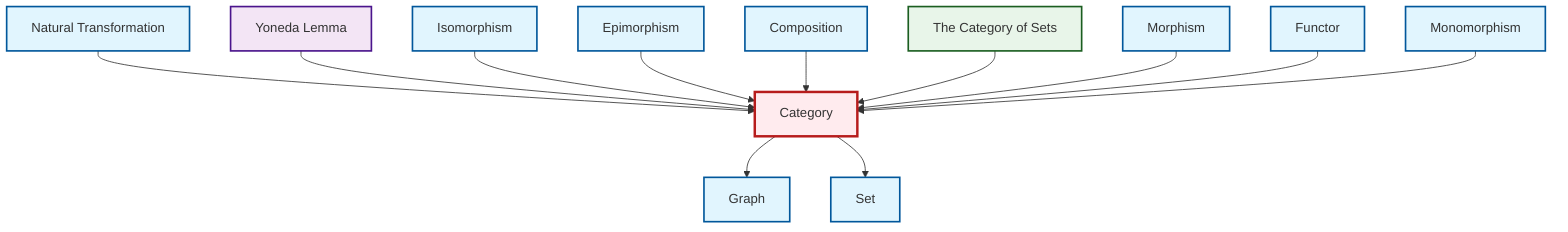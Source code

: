 graph TD
    classDef definition fill:#e1f5fe,stroke:#01579b,stroke-width:2px
    classDef theorem fill:#f3e5f5,stroke:#4a148c,stroke-width:2px
    classDef axiom fill:#fff3e0,stroke:#e65100,stroke-width:2px
    classDef example fill:#e8f5e9,stroke:#1b5e20,stroke-width:2px
    classDef current fill:#ffebee,stroke:#b71c1c,stroke-width:3px
    def-set["Set"]:::definition
    def-graph["Graph"]:::definition
    def-natural-transformation["Natural Transformation"]:::definition
    def-composition["Composition"]:::definition
    def-morphism["Morphism"]:::definition
    ex-set-category["The Category of Sets"]:::example
    def-epimorphism["Epimorphism"]:::definition
    def-monomorphism["Monomorphism"]:::definition
    def-category["Category"]:::definition
    def-isomorphism["Isomorphism"]:::definition
    thm-yoneda["Yoneda Lemma"]:::theorem
    def-functor["Functor"]:::definition
    def-natural-transformation --> def-category
    thm-yoneda --> def-category
    def-isomorphism --> def-category
    def-epimorphism --> def-category
    def-composition --> def-category
    def-category --> def-graph
    ex-set-category --> def-category
    def-morphism --> def-category
    def-functor --> def-category
    def-monomorphism --> def-category
    def-category --> def-set
    class def-category current